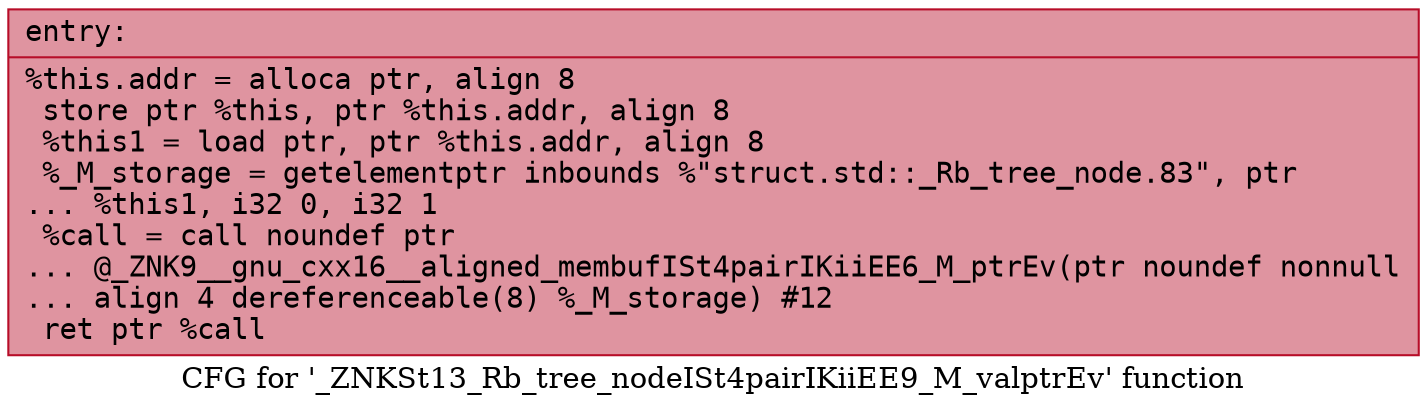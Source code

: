 digraph "CFG for '_ZNKSt13_Rb_tree_nodeISt4pairIKiiEE9_M_valptrEv' function" {
	label="CFG for '_ZNKSt13_Rb_tree_nodeISt4pairIKiiEE9_M_valptrEv' function";

	Node0x560dca119530 [shape=record,color="#b70d28ff", style=filled, fillcolor="#b70d2870" fontname="Courier",label="{entry:\l|  %this.addr = alloca ptr, align 8\l  store ptr %this, ptr %this.addr, align 8\l  %this1 = load ptr, ptr %this.addr, align 8\l  %_M_storage = getelementptr inbounds %\"struct.std::_Rb_tree_node.83\", ptr\l... %this1, i32 0, i32 1\l  %call = call noundef ptr\l... @_ZNK9__gnu_cxx16__aligned_membufISt4pairIKiiEE6_M_ptrEv(ptr noundef nonnull\l... align 4 dereferenceable(8) %_M_storage) #12\l  ret ptr %call\l}"];
}
